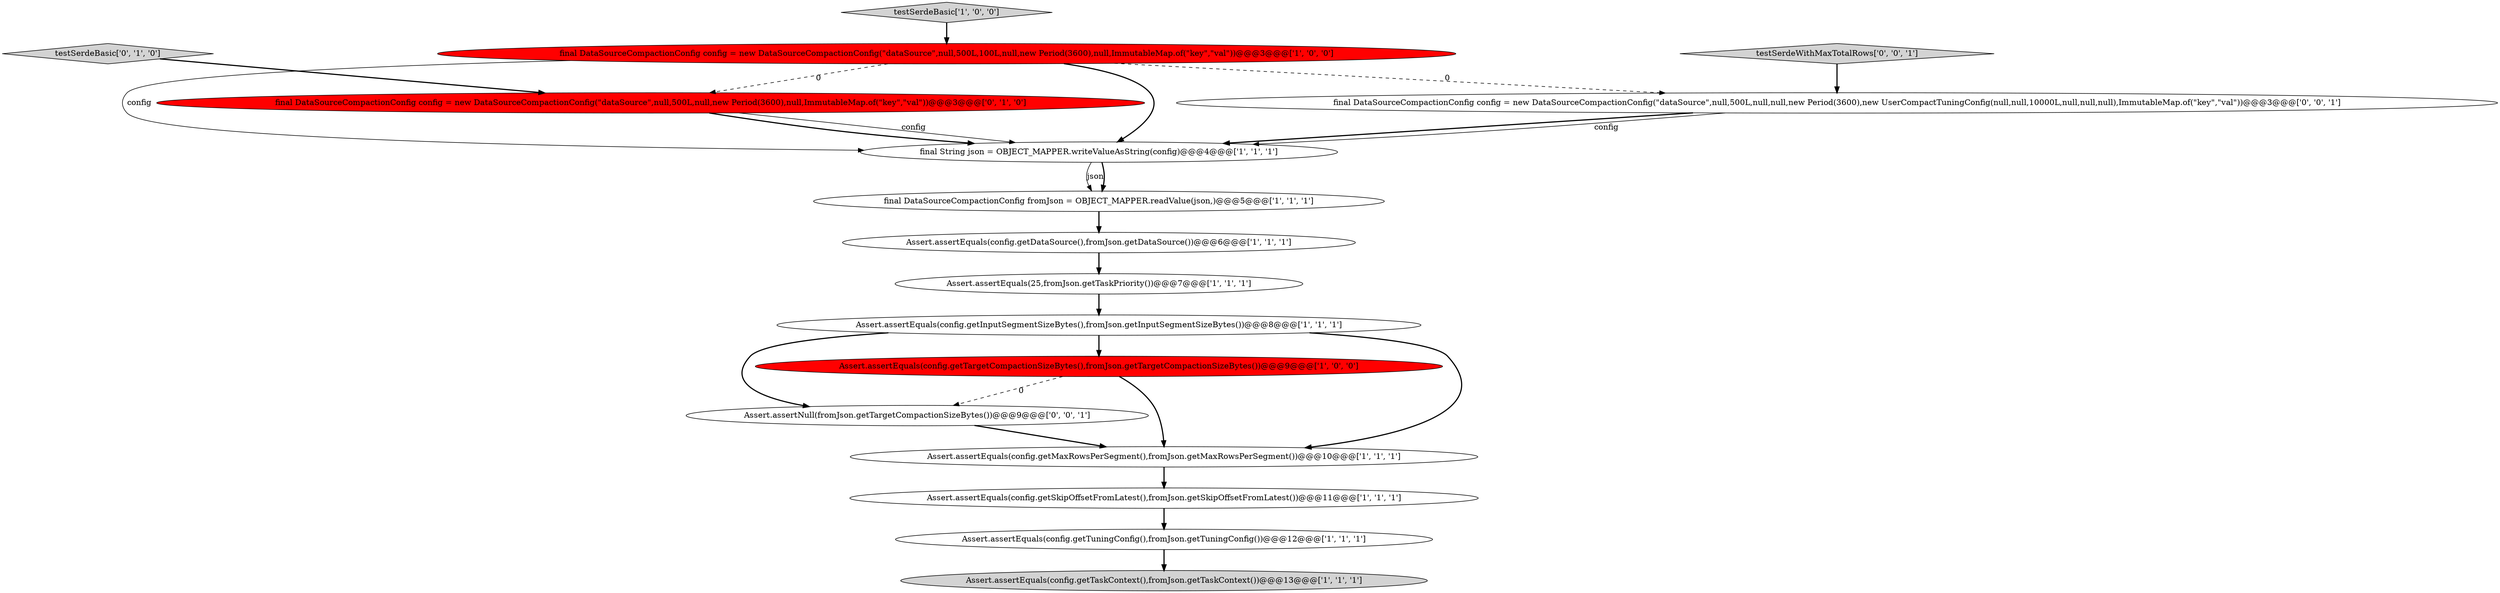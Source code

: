 digraph {
2 [style = filled, label = "final DataSourceCompactionConfig config = new DataSourceCompactionConfig(\"dataSource\",null,500L,100L,null,new Period(3600),null,ImmutableMap.of(\"key\",\"val\"))@@@3@@@['1', '0', '0']", fillcolor = red, shape = ellipse image = "AAA1AAABBB1BBB"];
13 [style = filled, label = "testSerdeBasic['0', '1', '0']", fillcolor = lightgray, shape = diamond image = "AAA0AAABBB2BBB"];
12 [style = filled, label = "final DataSourceCompactionConfig config = new DataSourceCompactionConfig(\"dataSource\",null,500L,null,new Period(3600),null,ImmutableMap.of(\"key\",\"val\"))@@@3@@@['0', '1', '0']", fillcolor = red, shape = ellipse image = "AAA1AAABBB2BBB"];
4 [style = filled, label = "Assert.assertEquals(config.getDataSource(),fromJson.getDataSource())@@@6@@@['1', '1', '1']", fillcolor = white, shape = ellipse image = "AAA0AAABBB1BBB"];
6 [style = filled, label = "Assert.assertEquals(config.getMaxRowsPerSegment(),fromJson.getMaxRowsPerSegment())@@@10@@@['1', '1', '1']", fillcolor = white, shape = ellipse image = "AAA0AAABBB1BBB"];
9 [style = filled, label = "Assert.assertEquals(config.getTuningConfig(),fromJson.getTuningConfig())@@@12@@@['1', '1', '1']", fillcolor = white, shape = ellipse image = "AAA0AAABBB1BBB"];
16 [style = filled, label = "Assert.assertNull(fromJson.getTargetCompactionSizeBytes())@@@9@@@['0', '0', '1']", fillcolor = white, shape = ellipse image = "AAA0AAABBB3BBB"];
0 [style = filled, label = "Assert.assertEquals(config.getInputSegmentSizeBytes(),fromJson.getInputSegmentSizeBytes())@@@8@@@['1', '1', '1']", fillcolor = white, shape = ellipse image = "AAA0AAABBB1BBB"];
14 [style = filled, label = "final DataSourceCompactionConfig config = new DataSourceCompactionConfig(\"dataSource\",null,500L,null,null,new Period(3600),new UserCompactTuningConfig(null,null,10000L,null,null,null),ImmutableMap.of(\"key\",\"val\"))@@@3@@@['0', '0', '1']", fillcolor = white, shape = ellipse image = "AAA0AAABBB3BBB"];
1 [style = filled, label = "Assert.assertEquals(config.getTaskContext(),fromJson.getTaskContext())@@@13@@@['1', '1', '1']", fillcolor = lightgray, shape = ellipse image = "AAA0AAABBB1BBB"];
5 [style = filled, label = "Assert.assertEquals(25,fromJson.getTaskPriority())@@@7@@@['1', '1', '1']", fillcolor = white, shape = ellipse image = "AAA0AAABBB1BBB"];
3 [style = filled, label = "final DataSourceCompactionConfig fromJson = OBJECT_MAPPER.readValue(json,)@@@5@@@['1', '1', '1']", fillcolor = white, shape = ellipse image = "AAA0AAABBB1BBB"];
15 [style = filled, label = "testSerdeWithMaxTotalRows['0', '0', '1']", fillcolor = lightgray, shape = diamond image = "AAA0AAABBB3BBB"];
8 [style = filled, label = "Assert.assertEquals(config.getSkipOffsetFromLatest(),fromJson.getSkipOffsetFromLatest())@@@11@@@['1', '1', '1']", fillcolor = white, shape = ellipse image = "AAA0AAABBB1BBB"];
7 [style = filled, label = "final String json = OBJECT_MAPPER.writeValueAsString(config)@@@4@@@['1', '1', '1']", fillcolor = white, shape = ellipse image = "AAA0AAABBB1BBB"];
10 [style = filled, label = "Assert.assertEquals(config.getTargetCompactionSizeBytes(),fromJson.getTargetCompactionSizeBytes())@@@9@@@['1', '0', '0']", fillcolor = red, shape = ellipse image = "AAA1AAABBB1BBB"];
11 [style = filled, label = "testSerdeBasic['1', '0', '0']", fillcolor = lightgray, shape = diamond image = "AAA0AAABBB1BBB"];
0->16 [style = bold, label=""];
7->3 [style = solid, label="json"];
15->14 [style = bold, label=""];
0->6 [style = bold, label=""];
16->6 [style = bold, label=""];
12->7 [style = solid, label="config"];
2->7 [style = solid, label="config"];
3->4 [style = bold, label=""];
10->6 [style = bold, label=""];
12->7 [style = bold, label=""];
11->2 [style = bold, label=""];
7->3 [style = bold, label=""];
14->7 [style = bold, label=""];
2->12 [style = dashed, label="0"];
0->10 [style = bold, label=""];
13->12 [style = bold, label=""];
2->14 [style = dashed, label="0"];
5->0 [style = bold, label=""];
6->8 [style = bold, label=""];
8->9 [style = bold, label=""];
10->16 [style = dashed, label="0"];
2->7 [style = bold, label=""];
9->1 [style = bold, label=""];
14->7 [style = solid, label="config"];
4->5 [style = bold, label=""];
}
